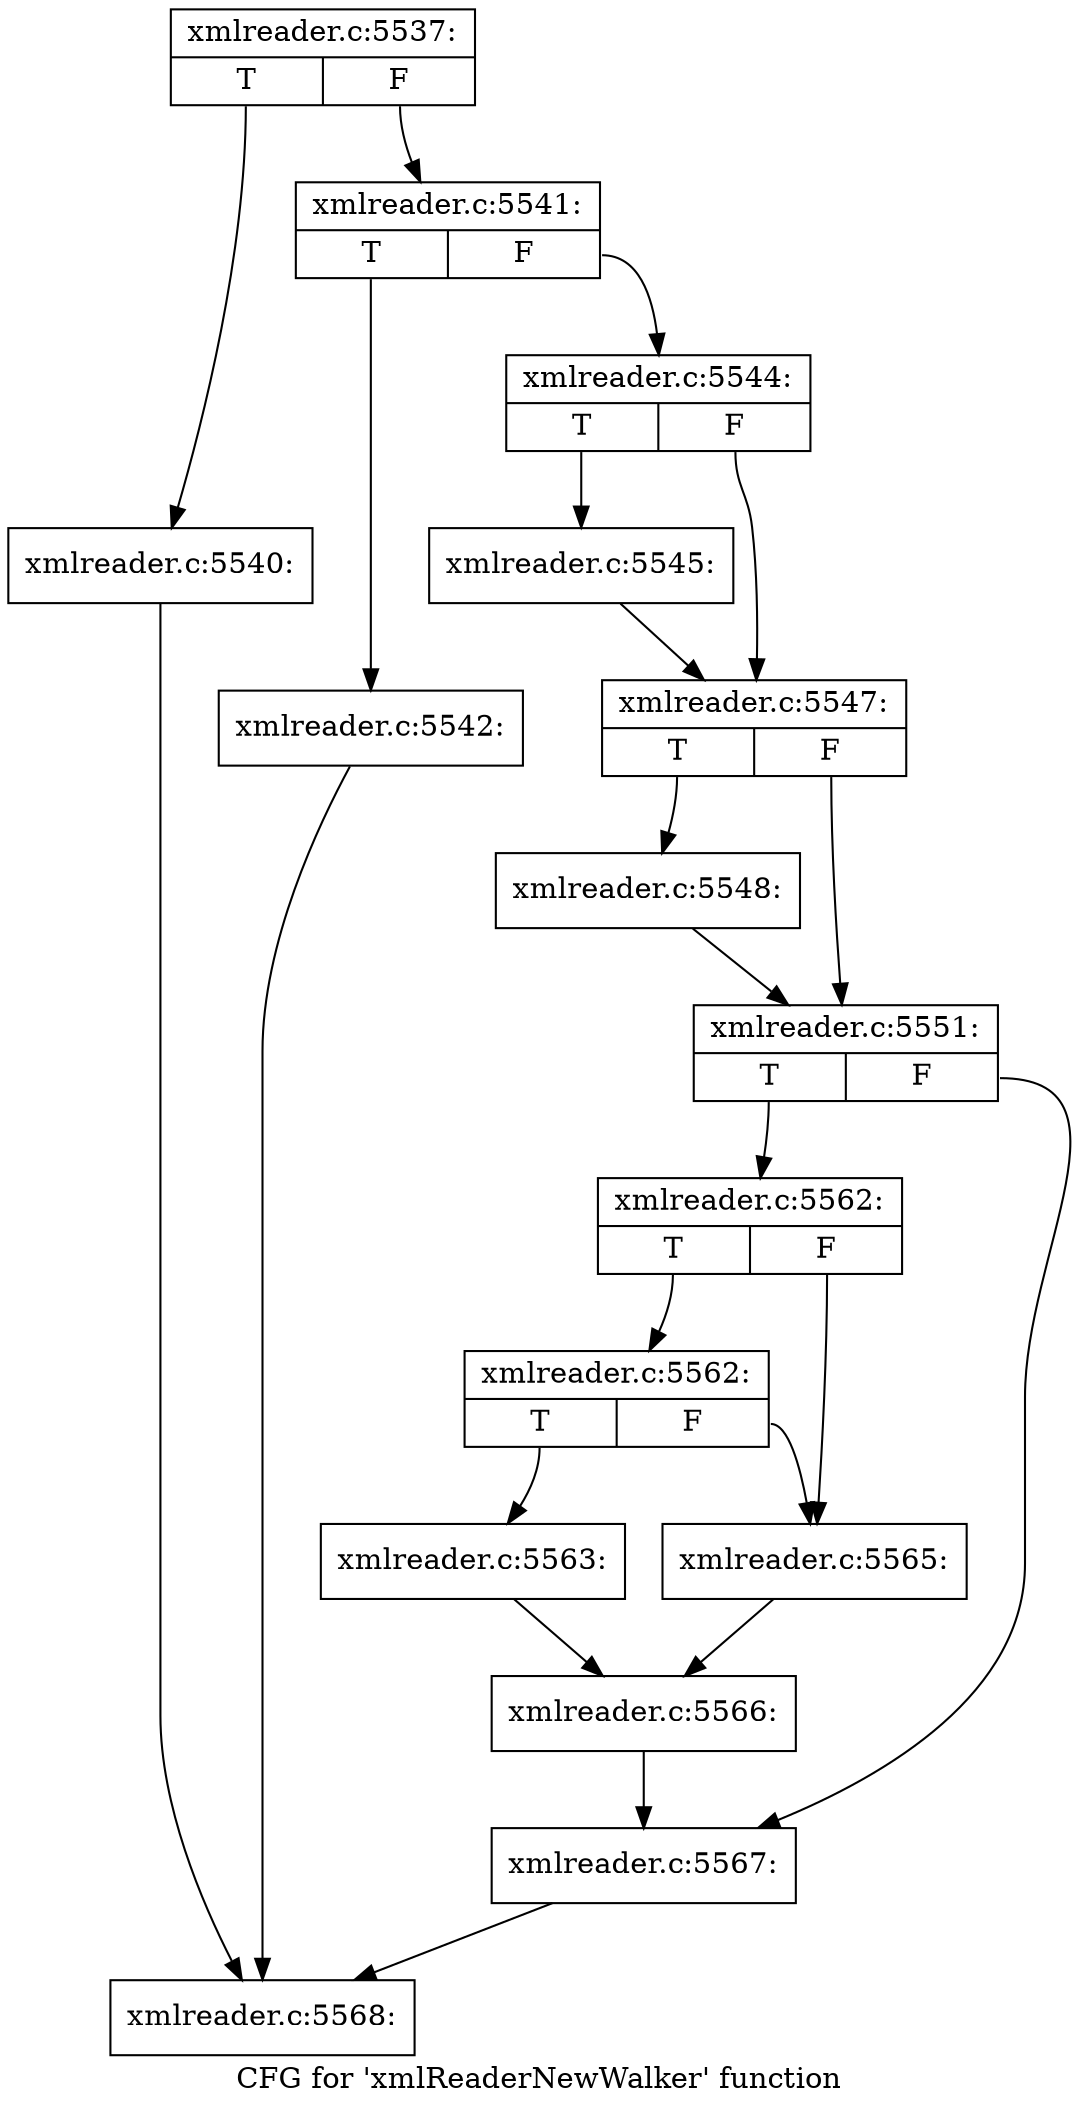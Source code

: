 digraph "CFG for 'xmlReaderNewWalker' function" {
	label="CFG for 'xmlReaderNewWalker' function";

	Node0x4926750 [shape=record,label="{xmlreader.c:5537:|{<s0>T|<s1>F}}"];
	Node0x4926750:s0 -> Node0x4926480;
	Node0x4926750:s1 -> Node0x49264d0;
	Node0x4926480 [shape=record,label="{xmlreader.c:5540:}"];
	Node0x4926480 -> Node0x492a570;
	Node0x49264d0 [shape=record,label="{xmlreader.c:5541:|{<s0>T|<s1>F}}"];
	Node0x49264d0:s0 -> Node0x492b560;
	Node0x49264d0:s1 -> Node0x492b5b0;
	Node0x492b560 [shape=record,label="{xmlreader.c:5542:}"];
	Node0x492b560 -> Node0x492a570;
	Node0x492b5b0 [shape=record,label="{xmlreader.c:5544:|{<s0>T|<s1>F}}"];
	Node0x492b5b0:s0 -> Node0x492ba70;
	Node0x492b5b0:s1 -> Node0x492bac0;
	Node0x492ba70 [shape=record,label="{xmlreader.c:5545:}"];
	Node0x492ba70 -> Node0x492bac0;
	Node0x492bac0 [shape=record,label="{xmlreader.c:5547:|{<s0>T|<s1>F}}"];
	Node0x492bac0:s0 -> Node0x492c2c0;
	Node0x492bac0:s1 -> Node0x492c310;
	Node0x492c2c0 [shape=record,label="{xmlreader.c:5548:}"];
	Node0x492c2c0 -> Node0x492c310;
	Node0x492c310 [shape=record,label="{xmlreader.c:5551:|{<s0>T|<s1>F}}"];
	Node0x492c310:s0 -> Node0x492e1f0;
	Node0x492c310:s1 -> Node0x492e240;
	Node0x492e1f0 [shape=record,label="{xmlreader.c:5562:|{<s0>T|<s1>F}}"];
	Node0x492e1f0:s0 -> Node0x492e820;
	Node0x492e1f0:s1 -> Node0x492e7d0;
	Node0x492e820 [shape=record,label="{xmlreader.c:5562:|{<s0>T|<s1>F}}"];
	Node0x492e820:s0 -> Node0x492e730;
	Node0x492e820:s1 -> Node0x492e7d0;
	Node0x492e730 [shape=record,label="{xmlreader.c:5563:}"];
	Node0x492e730 -> Node0x492e780;
	Node0x492e7d0 [shape=record,label="{xmlreader.c:5565:}"];
	Node0x492e7d0 -> Node0x492e780;
	Node0x492e780 [shape=record,label="{xmlreader.c:5566:}"];
	Node0x492e780 -> Node0x492e240;
	Node0x492e240 [shape=record,label="{xmlreader.c:5567:}"];
	Node0x492e240 -> Node0x492a570;
	Node0x492a570 [shape=record,label="{xmlreader.c:5568:}"];
}
